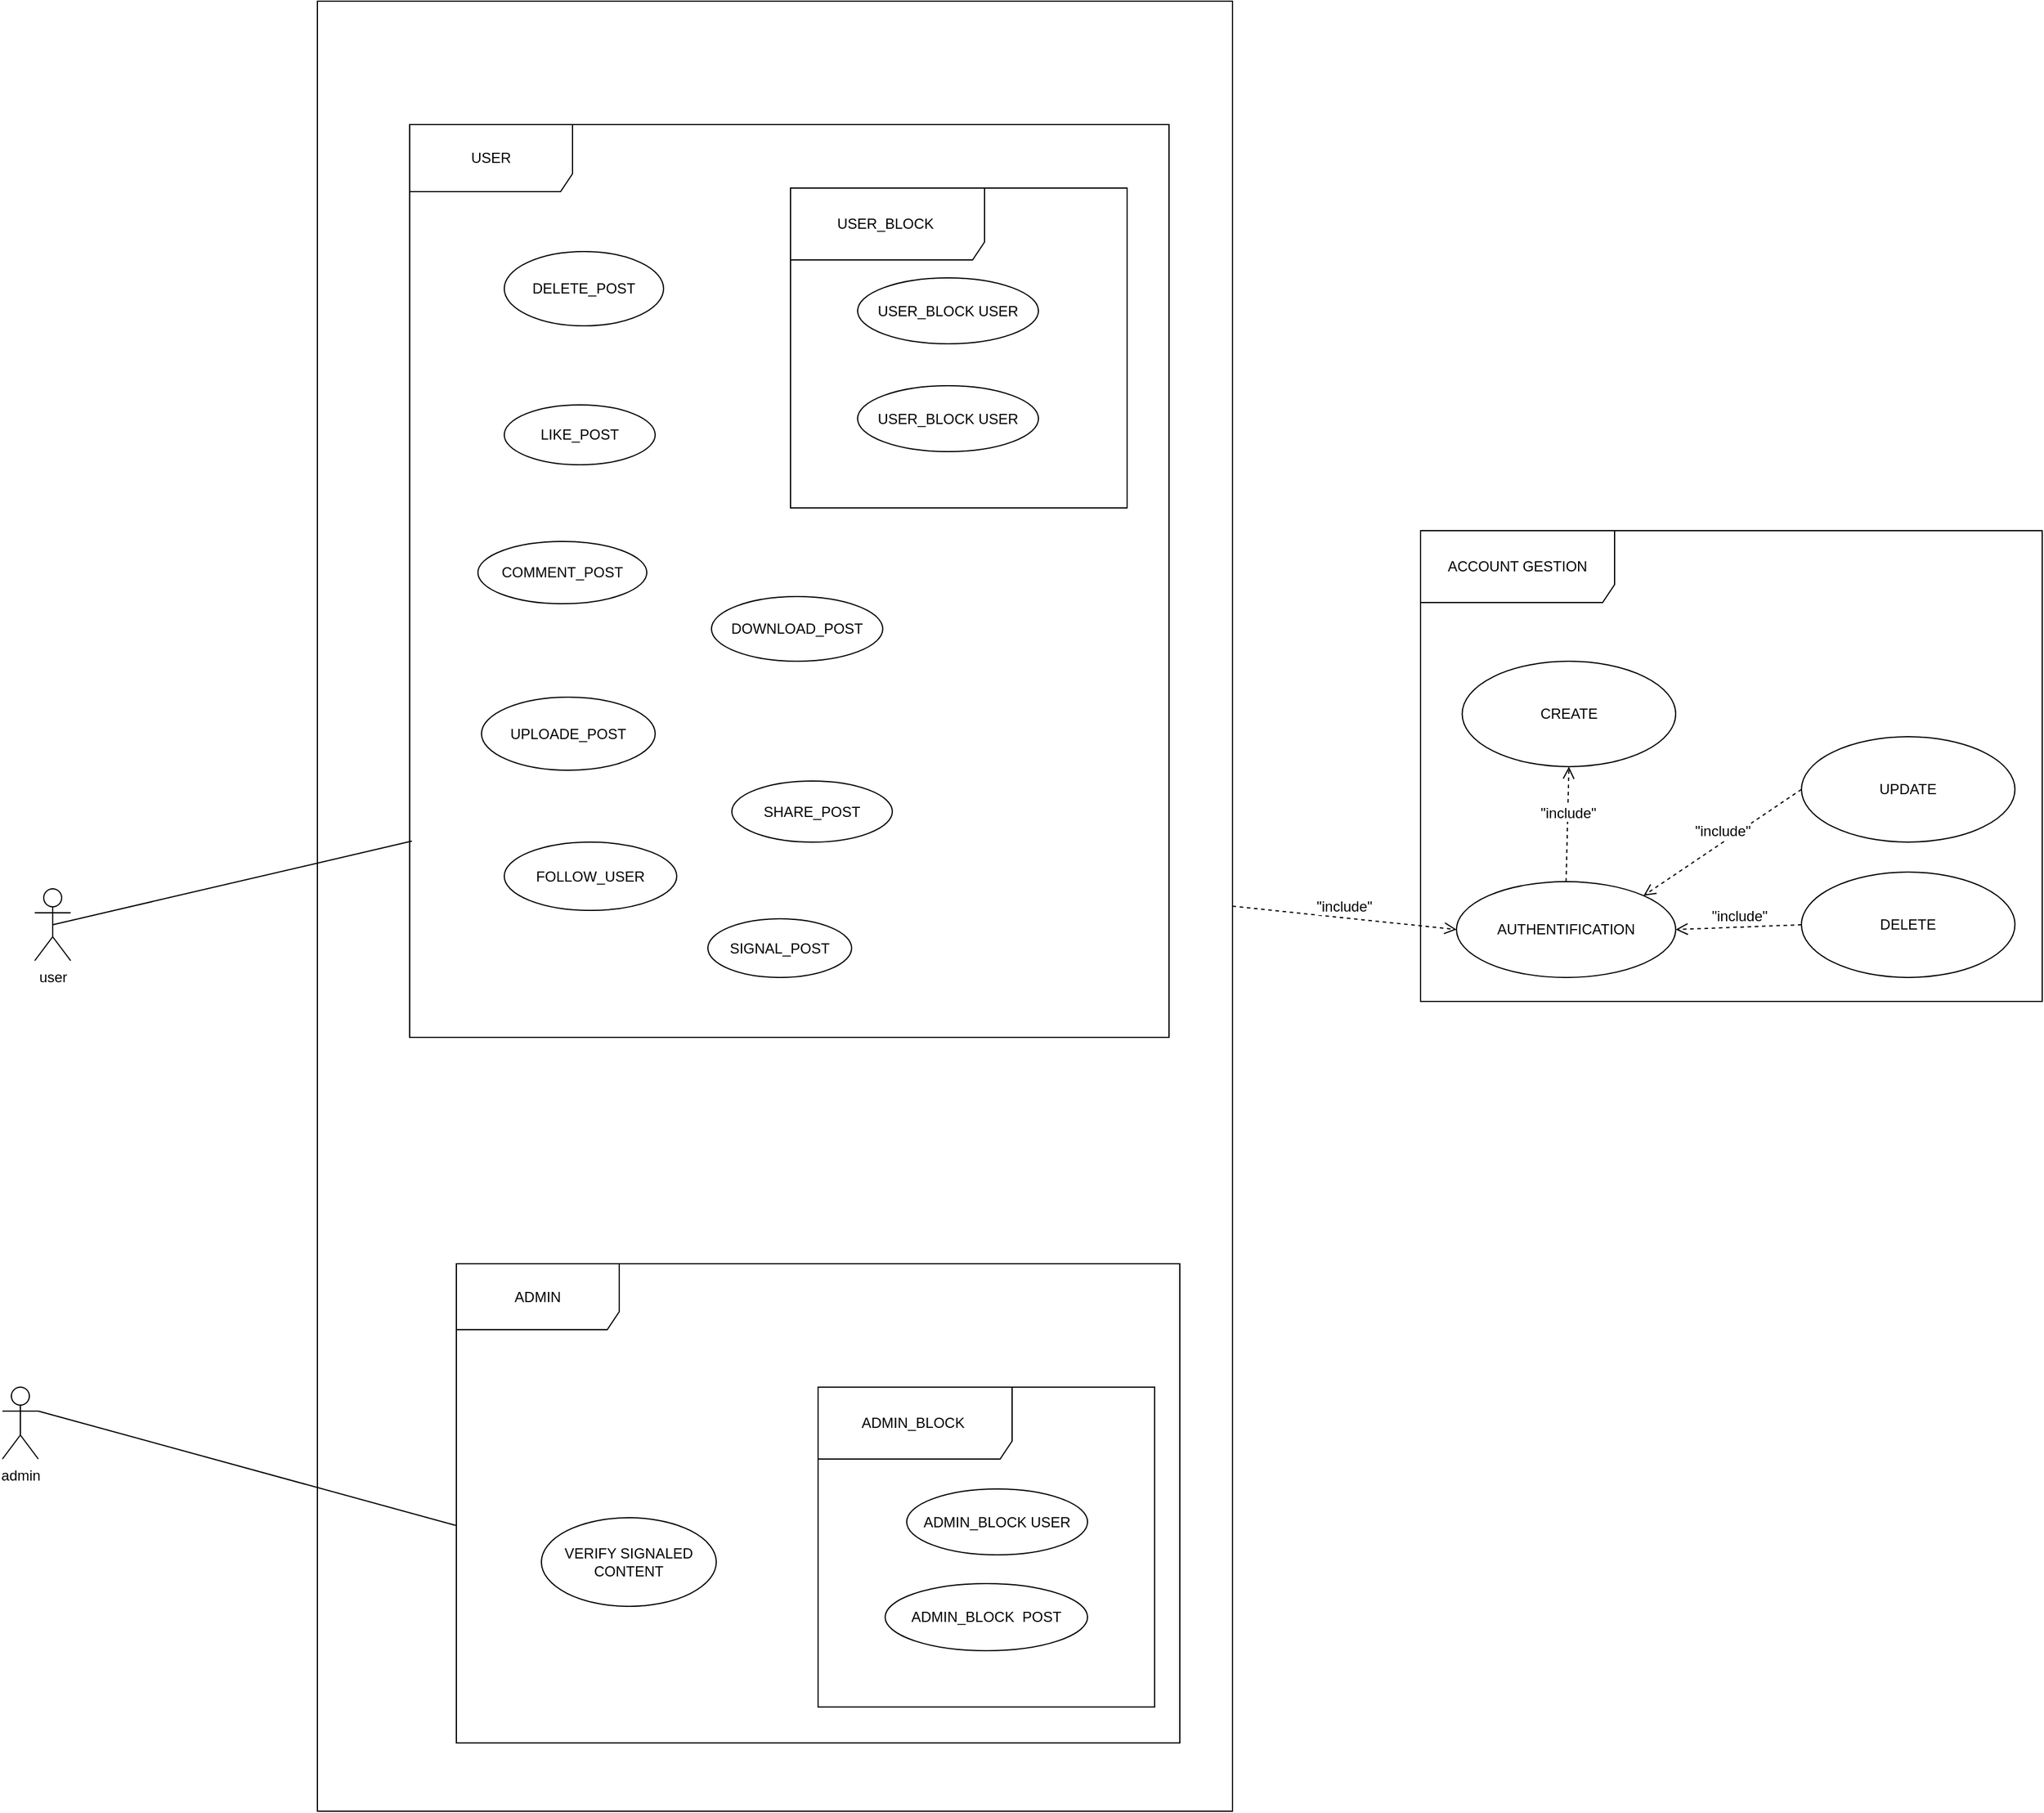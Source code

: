 <mxfile version="24.7.17">
  <diagram id="H8p-flc3e1UOP4B4wcy2" name="use cases">
    <mxGraphModel dx="1332" dy="2038" grid="0" gridSize="10" guides="1" tooltips="1" connect="1" arrows="1" fold="1" page="0" pageScale="1" pageWidth="827" pageHeight="1169" math="0" shadow="0">
      <root>
        <mxCell id="0" />
        <mxCell id="1" parent="0" />
        <mxCell id="fHy38LHa66H2WLfOAh5_-26" value="" style="rounded=0;whiteSpace=wrap;html=1;" vertex="1" parent="1">
          <mxGeometry x="170" y="-529" width="764" height="1511" as="geometry" />
        </mxCell>
        <mxCell id="xH1dkNIcwIo7qIOjblZe-1" value="user" style="shape=umlActor;verticalLabelPosition=bottom;verticalAlign=top;html=1;outlineConnect=0;" vertex="1" parent="1">
          <mxGeometry x="-66" y="212" width="30" height="60" as="geometry" />
        </mxCell>
        <mxCell id="xH1dkNIcwIo7qIOjblZe-5" value="admin" style="shape=umlActor;verticalLabelPosition=bottom;verticalAlign=top;html=1;outlineConnect=0;" vertex="1" parent="1">
          <mxGeometry x="-93" y="628" width="30" height="60" as="geometry" />
        </mxCell>
        <mxCell id="xH1dkNIcwIo7qIOjblZe-7" value="AUTHENTIFICATION" style="ellipse;whiteSpace=wrap;html=1;" vertex="1" parent="1">
          <mxGeometry x="1121" y="206" width="183" height="80" as="geometry" />
        </mxCell>
        <mxCell id="xH1dkNIcwIo7qIOjblZe-8" value="LIKE_POST" style="ellipse;whiteSpace=wrap;html=1;" vertex="1" parent="1">
          <mxGeometry x="326" y="-192" width="126" height="50" as="geometry" />
        </mxCell>
        <mxCell id="xH1dkNIcwIo7qIOjblZe-9" value="COMMENT_POST" style="ellipse;whiteSpace=wrap;html=1;" vertex="1" parent="1">
          <mxGeometry x="304" y="-78" width="141" height="52" as="geometry" />
        </mxCell>
        <mxCell id="xH1dkNIcwIo7qIOjblZe-10" value="SHARE_POST" style="ellipse;whiteSpace=wrap;html=1;" vertex="1" parent="1">
          <mxGeometry x="516" y="122" width="134" height="51" as="geometry" />
        </mxCell>
        <mxCell id="xH1dkNIcwIo7qIOjblZe-11" value="DOWNLOAD_POST" style="ellipse;whiteSpace=wrap;html=1;" vertex="1" parent="1">
          <mxGeometry x="499" y="-32" width="143" height="54" as="geometry" />
        </mxCell>
        <mxCell id="xH1dkNIcwIo7qIOjblZe-12" value="UPLOADE_POST" style="ellipse;whiteSpace=wrap;html=1;" vertex="1" parent="1">
          <mxGeometry x="307" y="52" width="145" height="61" as="geometry" />
        </mxCell>
        <mxCell id="xH1dkNIcwIo7qIOjblZe-13" value="FOLLOW_USER" style="ellipse;whiteSpace=wrap;html=1;" vertex="1" parent="1">
          <mxGeometry x="326" y="173" width="144" height="57" as="geometry" />
        </mxCell>
        <mxCell id="fHy38LHa66H2WLfOAh5_-3" value="ADMIN_BLOCK USER" style="ellipse;whiteSpace=wrap;html=1;" vertex="1" parent="1">
          <mxGeometry x="662" y="713" width="151" height="55" as="geometry" />
        </mxCell>
        <mxCell id="fHy38LHa66H2WLfOAh5_-5" value="SIGNAL_POST" style="ellipse;whiteSpace=wrap;html=1;" vertex="1" parent="1">
          <mxGeometry x="496" y="237" width="120" height="49" as="geometry" />
        </mxCell>
        <mxCell id="fHy38LHa66H2WLfOAh5_-6" value="VERIFY SIGNALED&lt;div&gt;CONTENT&lt;/div&gt;" style="ellipse;whiteSpace=wrap;html=1;" vertex="1" parent="1">
          <mxGeometry x="357" y="737" width="146" height="74" as="geometry" />
        </mxCell>
        <mxCell id="fHy38LHa66H2WLfOAh5_-10" value="DELETE_POST" style="ellipse;whiteSpace=wrap;html=1;" vertex="1" parent="1">
          <mxGeometry x="326" y="-320" width="133" height="62" as="geometry" />
        </mxCell>
        <mxCell id="fHy38LHa66H2WLfOAh5_-27" value="&quot;include&quot;" style="html=1;verticalAlign=bottom;endArrow=open;dashed=1;endSize=8;curved=0;rounded=0;fontSize=12;exitX=1;exitY=0.5;exitDx=0;exitDy=0;entryX=0;entryY=0.5;entryDx=0;entryDy=0;" edge="1" parent="1" source="fHy38LHa66H2WLfOAh5_-26" target="xH1dkNIcwIo7qIOjblZe-7">
          <mxGeometry relative="1" as="geometry">
            <mxPoint x="688" y="363" as="sourcePoint" />
            <mxPoint x="1028" y="497" as="targetPoint" />
          </mxGeometry>
        </mxCell>
        <mxCell id="fHy38LHa66H2WLfOAh5_-30" value="CREATE" style="ellipse;whiteSpace=wrap;html=1;" vertex="1" parent="1">
          <mxGeometry x="1125.75" y="22" width="178.25" height="88" as="geometry" />
        </mxCell>
        <mxCell id="fHy38LHa66H2WLfOAh5_-31" value="&quot;include&quot;" style="html=1;verticalAlign=bottom;endArrow=open;dashed=1;endSize=8;curved=0;rounded=0;fontSize=12;exitX=0.5;exitY=0;exitDx=0;exitDy=0;entryX=0.5;entryY=1;entryDx=0;entryDy=0;" edge="1" parent="1" source="xH1dkNIcwIo7qIOjblZe-7" target="fHy38LHa66H2WLfOAh5_-30">
          <mxGeometry relative="1" as="geometry">
            <mxPoint x="1136" y="420" as="sourcePoint" />
            <mxPoint x="1056" y="420" as="targetPoint" />
          </mxGeometry>
        </mxCell>
        <mxCell id="fHy38LHa66H2WLfOAh5_-32" value="UPDATE" style="ellipse;whiteSpace=wrap;html=1;" vertex="1" parent="1">
          <mxGeometry x="1409" y="85" width="178.25" height="88" as="geometry" />
        </mxCell>
        <mxCell id="fHy38LHa66H2WLfOAh5_-33" value="DELETE" style="ellipse;whiteSpace=wrap;html=1;" vertex="1" parent="1">
          <mxGeometry x="1409" y="198" width="178.25" height="88" as="geometry" />
        </mxCell>
        <mxCell id="fHy38LHa66H2WLfOAh5_-34" value="&quot;include&quot;" style="html=1;verticalAlign=bottom;endArrow=open;dashed=1;endSize=8;curved=0;rounded=0;fontSize=12;exitX=0;exitY=0.5;exitDx=0;exitDy=0;entryX=1;entryY=0;entryDx=0;entryDy=0;" edge="1" parent="1" source="fHy38LHa66H2WLfOAh5_-32" target="xH1dkNIcwIo7qIOjblZe-7">
          <mxGeometry relative="1" as="geometry">
            <mxPoint x="1348" y="203" as="sourcePoint" />
            <mxPoint x="1350" y="107" as="targetPoint" />
          </mxGeometry>
        </mxCell>
        <mxCell id="fHy38LHa66H2WLfOAh5_-35" value="&quot;include&quot;" style="html=1;verticalAlign=bottom;endArrow=open;dashed=1;endSize=8;curved=0;rounded=0;fontSize=12;exitX=0;exitY=0.5;exitDx=0;exitDy=0;entryX=1;entryY=0.5;entryDx=0;entryDy=0;" edge="1" parent="1" source="fHy38LHa66H2WLfOAh5_-33" target="xH1dkNIcwIo7qIOjblZe-7">
          <mxGeometry relative="1" as="geometry">
            <mxPoint x="1344" y="270" as="sourcePoint" />
            <mxPoint x="1346" y="174" as="targetPoint" />
          </mxGeometry>
        </mxCell>
        <mxCell id="nLU9eGW1d1vP4nwb9WE0-2" value="ACCOUNT GESTION" style="shape=umlFrame;whiteSpace=wrap;html=1;pointerEvents=0;width=162;height=60;" vertex="1" parent="1">
          <mxGeometry x="1091" y="-87" width="519" height="393" as="geometry" />
        </mxCell>
        <mxCell id="fHy38LHa66H2WLfOAh5_-12" value="USER_BLOCK USER" style="ellipse;whiteSpace=wrap;html=1;" vertex="1" parent="1">
          <mxGeometry x="621" y="-208" width="151" height="55" as="geometry" />
        </mxCell>
        <mxCell id="fHy38LHa66H2WLfOAh5_-13" value="USER_BLOCK USER" style="ellipse;whiteSpace=wrap;html=1;" vertex="1" parent="1">
          <mxGeometry x="621" y="-298" width="151" height="55" as="geometry" />
        </mxCell>
        <mxCell id="nLU9eGW1d1vP4nwb9WE0-3" value="USER_BLOCK&amp;nbsp;" style="shape=umlFrame;whiteSpace=wrap;html=1;pointerEvents=0;width=162;height=60;" vertex="1" parent="1">
          <mxGeometry x="565" y="-373" width="281" height="267" as="geometry" />
        </mxCell>
        <mxCell id="fHy38LHa66H2WLfOAh5_-4" value="ADMIN_BLOCK&amp;nbsp; POST" style="ellipse;whiteSpace=wrap;html=1;" vertex="1" parent="1">
          <mxGeometry x="644" y="792" width="169" height="56" as="geometry" />
        </mxCell>
        <mxCell id="nLU9eGW1d1vP4nwb9WE0-4" value="ADMIN_BLOCK&amp;nbsp;" style="shape=umlFrame;whiteSpace=wrap;html=1;pointerEvents=0;width=162;height=60;" vertex="1" parent="1">
          <mxGeometry x="588" y="628" width="281" height="267" as="geometry" />
        </mxCell>
        <mxCell id="nLU9eGW1d1vP4nwb9WE0-5" value="ADMIN" style="shape=umlFrame;whiteSpace=wrap;html=1;pointerEvents=0;width=136;height=55;" vertex="1" parent="1">
          <mxGeometry x="286" y="525" width="604" height="400" as="geometry" />
        </mxCell>
        <mxCell id="nLU9eGW1d1vP4nwb9WE0-8" value="USER" style="shape=umlFrame;whiteSpace=wrap;html=1;pointerEvents=0;width=136;height=56;" vertex="1" parent="1">
          <mxGeometry x="247" y="-426" width="634" height="762" as="geometry" />
        </mxCell>
        <mxCell id="nLU9eGW1d1vP4nwb9WE0-11" value="" style="endArrow=none;html=1;rounded=0;fontSize=12;startSize=8;endSize=8;curved=1;exitX=-0.001;exitY=0.546;exitDx=0;exitDy=0;exitPerimeter=0;entryX=1;entryY=0.333;entryDx=0;entryDy=0;entryPerimeter=0;" edge="1" parent="1" source="nLU9eGW1d1vP4nwb9WE0-5" target="xH1dkNIcwIo7qIOjblZe-5">
          <mxGeometry width="50" height="50" relative="1" as="geometry">
            <mxPoint x="421" y="617" as="sourcePoint" />
            <mxPoint x="471" y="567" as="targetPoint" />
          </mxGeometry>
        </mxCell>
        <mxCell id="nLU9eGW1d1vP4nwb9WE0-12" value="" style="endArrow=none;html=1;rounded=0;fontSize=12;startSize=8;endSize=8;curved=1;entryX=0.003;entryY=0.785;entryDx=0;entryDy=0;entryPerimeter=0;exitX=0.5;exitY=0.5;exitDx=0;exitDy=0;exitPerimeter=0;" edge="1" parent="1" source="xH1dkNIcwIo7qIOjblZe-1" target="nLU9eGW1d1vP4nwb9WE0-8">
          <mxGeometry width="50" height="50" relative="1" as="geometry">
            <mxPoint x="34" y="617" as="sourcePoint" />
            <mxPoint x="84" y="567" as="targetPoint" />
          </mxGeometry>
        </mxCell>
      </root>
    </mxGraphModel>
  </diagram>
</mxfile>
